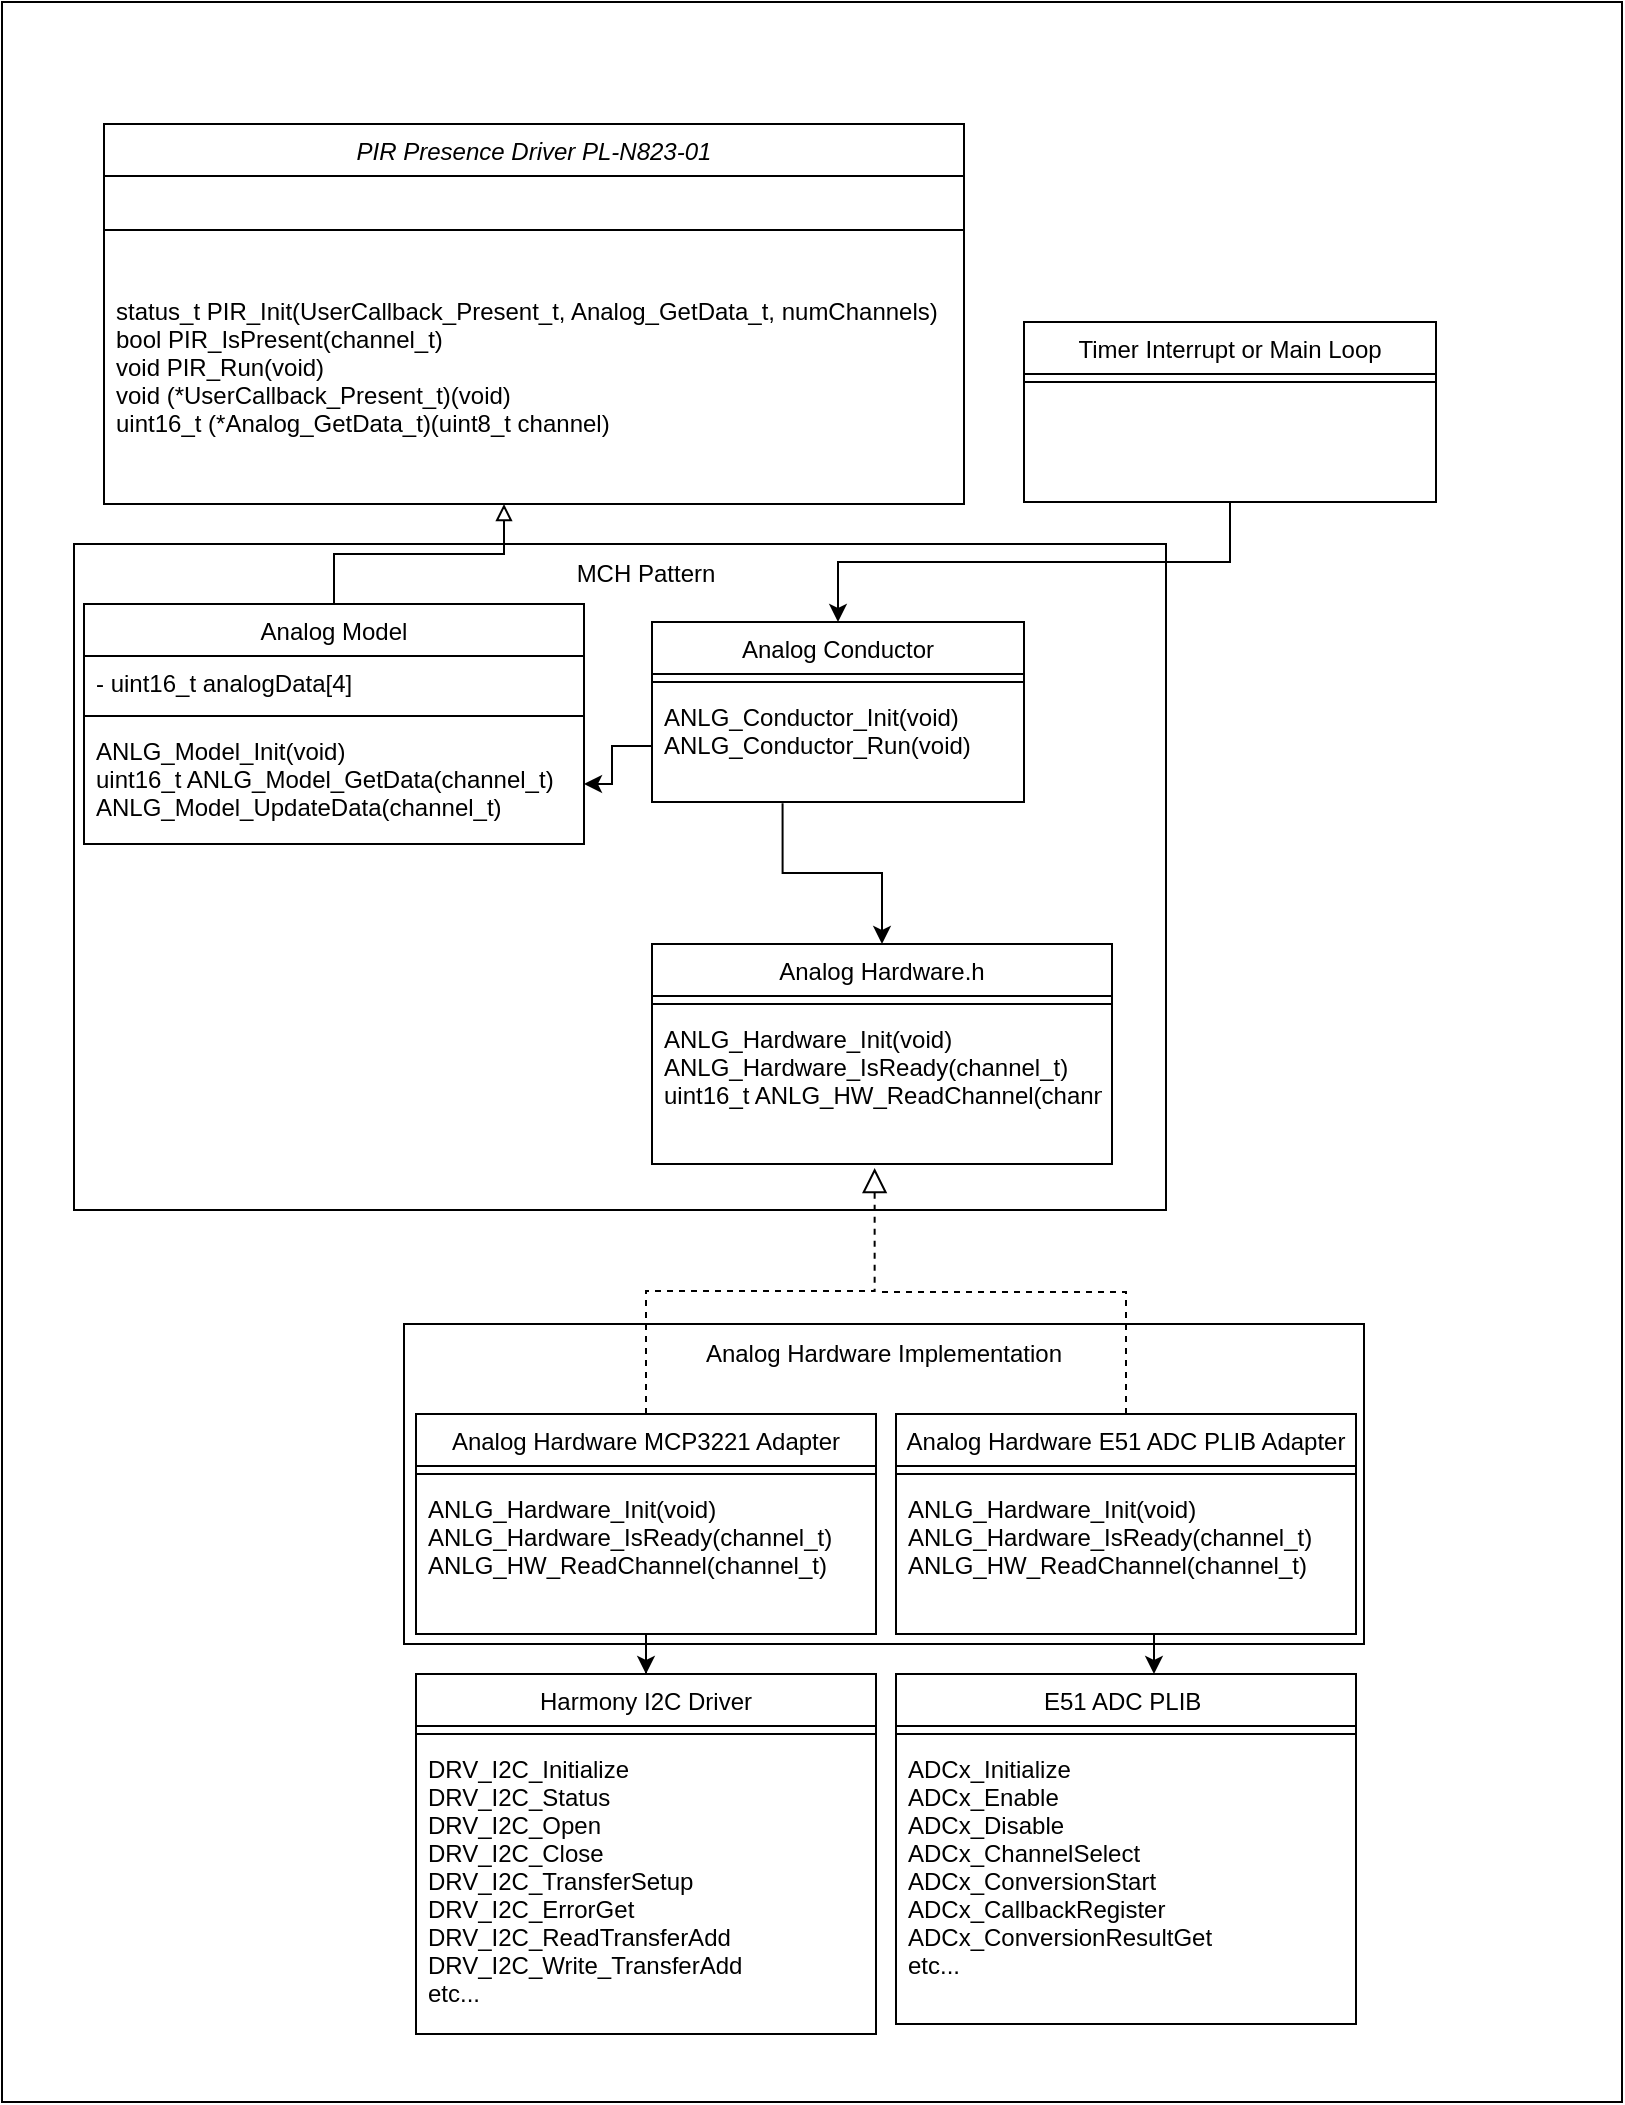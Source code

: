 <mxfile version="20.7.4" type="device"><diagram id="C5RBs43oDa-KdzZeNtuy" name="Page-1"><mxGraphModel dx="1706" dy="1163" grid="1" gridSize="10" guides="1" tooltips="1" connect="1" arrows="1" fold="1" page="1" pageScale="1" pageWidth="827" pageHeight="1169" math="0" shadow="0"><root><mxCell id="WIyWlLk6GJQsqaUBKTNV-0"/><mxCell id="WIyWlLk6GJQsqaUBKTNV-1" parent="WIyWlLk6GJQsqaUBKTNV-0"/><mxCell id="oJfcwJx9fNT-0sXFsB0b-14" value="" style="rounded=0;whiteSpace=wrap;html=1;" parent="WIyWlLk6GJQsqaUBKTNV-1" vertex="1"><mxGeometry x="9" y="59" width="810" height="1050" as="geometry"/></mxCell><mxCell id="zkfFHV4jXpPFQw0GAbJ--0" value="PIR Presence Driver PL-N823-01" style="swimlane;fontStyle=2;align=center;verticalAlign=top;childLayout=stackLayout;horizontal=1;startSize=26;horizontalStack=0;resizeParent=1;resizeLast=0;collapsible=1;marginBottom=0;rounded=0;shadow=0;strokeWidth=1;" parent="WIyWlLk6GJQsqaUBKTNV-1" vertex="1"><mxGeometry x="60" y="120" width="430" height="190" as="geometry"><mxRectangle x="230" y="140" width="160" height="26" as="alternateBounds"/></mxGeometry></mxCell><mxCell id="zkfFHV4jXpPFQw0GAbJ--4" value="" style="line;html=1;strokeWidth=1;align=left;verticalAlign=middle;spacingTop=-1;spacingLeft=3;spacingRight=3;rotatable=0;labelPosition=right;points=[];portConstraint=eastwest;" parent="zkfFHV4jXpPFQw0GAbJ--0" vertex="1"><mxGeometry y="26" width="430" height="54" as="geometry"/></mxCell><mxCell id="zkfFHV4jXpPFQw0GAbJ--5" value="status_t PIR_Init(UserCallback_Present_t, Analog_GetData_t, numChannels)&#10;bool PIR_IsPresent(channel_t)&#10;void PIR_Run(void)&#10;void (*UserCallback_Present_t)(void)&#10;uint16_t (*Analog_GetData_t)(uint8_t channel)" style="text;align=left;verticalAlign=top;spacingLeft=4;spacingRight=4;overflow=hidden;rotatable=0;points=[[0,0.5],[1,0.5]];portConstraint=eastwest;" parent="zkfFHV4jXpPFQw0GAbJ--0" vertex="1"><mxGeometry y="80" width="430" height="78" as="geometry"/></mxCell><mxCell id="15Qg_YyIpMsukOVjpsBJ-14" value="" style="rounded=0;whiteSpace=wrap;html=1;" vertex="1" parent="WIyWlLk6GJQsqaUBKTNV-1"><mxGeometry x="45" y="330" width="546" height="333" as="geometry"/></mxCell><mxCell id="zkfFHV4jXpPFQw0GAbJ--17" value="Analog Conductor" style="swimlane;fontStyle=0;align=center;verticalAlign=top;childLayout=stackLayout;horizontal=1;startSize=26;horizontalStack=0;resizeParent=1;resizeLast=0;collapsible=1;marginBottom=0;rounded=0;shadow=0;strokeWidth=1;" parent="WIyWlLk6GJQsqaUBKTNV-1" vertex="1"><mxGeometry x="334" y="369" width="186" height="90" as="geometry"><mxRectangle x="550" y="140" width="160" height="26" as="alternateBounds"/></mxGeometry></mxCell><mxCell id="zkfFHV4jXpPFQw0GAbJ--23" value="" style="line;html=1;strokeWidth=1;align=left;verticalAlign=middle;spacingTop=-1;spacingLeft=3;spacingRight=3;rotatable=0;labelPosition=right;points=[];portConstraint=eastwest;" parent="zkfFHV4jXpPFQw0GAbJ--17" vertex="1"><mxGeometry y="26" width="186" height="8" as="geometry"/></mxCell><mxCell id="zkfFHV4jXpPFQw0GAbJ--24" value="ANLG_Conductor_Init(void)&#10;ANLG_Conductor_Run(void)" style="text;align=left;verticalAlign=top;spacingLeft=4;spacingRight=4;overflow=hidden;rotatable=0;points=[[0,0.5],[1,0.5]];portConstraint=eastwest;" parent="zkfFHV4jXpPFQw0GAbJ--17" vertex="1"><mxGeometry y="34" width="186" height="56" as="geometry"/></mxCell><mxCell id="zkfFHV4jXpPFQw0GAbJ--26" value="" style="endArrow=classic;shadow=0;strokeWidth=1;rounded=0;endFill=1;edgeStyle=elbowEdgeStyle;elbow=vertical;exitX=0.5;exitY=1;exitDx=0;exitDy=0;" parent="WIyWlLk6GJQsqaUBKTNV-1" source="15Qg_YyIpMsukOVjpsBJ-7" target="zkfFHV4jXpPFQw0GAbJ--17" edge="1"><mxGeometry x="0.5" y="41" relative="1" as="geometry"><mxPoint x="334" y="310" as="sourcePoint"/><mxPoint x="540" y="192" as="targetPoint"/><mxPoint x="-40" y="32" as="offset"/></mxGeometry></mxCell><mxCell id="oJfcwJx9fNT-0sXFsB0b-1" value="Analog Hardware.h" style="swimlane;fontStyle=0;align=center;verticalAlign=top;childLayout=stackLayout;horizontal=1;startSize=26;horizontalStack=0;resizeParent=1;resizeLast=0;collapsible=1;marginBottom=0;rounded=0;shadow=0;strokeWidth=1;" parent="WIyWlLk6GJQsqaUBKTNV-1" vertex="1"><mxGeometry x="334" y="530" width="230" height="110" as="geometry"><mxRectangle x="550" y="140" width="160" height="26" as="alternateBounds"/></mxGeometry></mxCell><mxCell id="oJfcwJx9fNT-0sXFsB0b-7" value="" style="line;html=1;strokeWidth=1;align=left;verticalAlign=middle;spacingTop=-1;spacingLeft=3;spacingRight=3;rotatable=0;labelPosition=right;points=[];portConstraint=eastwest;" parent="oJfcwJx9fNT-0sXFsB0b-1" vertex="1"><mxGeometry y="26" width="230" height="8" as="geometry"/></mxCell><mxCell id="oJfcwJx9fNT-0sXFsB0b-8" value="ANLG_Hardware_Init(void)&#10;ANLG_Hardware_IsReady(channel_t)&#10;uint16_t ANLG_HW_ReadChannel(channel_t)" style="text;align=left;verticalAlign=top;spacingLeft=4;spacingRight=4;overflow=hidden;rotatable=0;points=[[0,0.5],[1,0.5]];portConstraint=eastwest;" parent="oJfcwJx9fNT-0sXFsB0b-1" vertex="1"><mxGeometry y="34" width="230" height="76" as="geometry"/></mxCell><mxCell id="oJfcwJx9fNT-0sXFsB0b-15" style="edgeStyle=orthogonalEdgeStyle;rounded=0;orthogonalLoop=1;jettySize=auto;html=1;exitX=0.351;exitY=1.011;exitDx=0;exitDy=0;entryX=0.5;entryY=0;entryDx=0;entryDy=0;exitPerimeter=0;" parent="WIyWlLk6GJQsqaUBKTNV-1" source="zkfFHV4jXpPFQw0GAbJ--24" target="oJfcwJx9fNT-0sXFsB0b-1" edge="1"><mxGeometry relative="1" as="geometry"/></mxCell><mxCell id="oJfcwJx9fNT-0sXFsB0b-16" value="Analog Model" style="swimlane;fontStyle=0;align=center;verticalAlign=top;childLayout=stackLayout;horizontal=1;startSize=26;horizontalStack=0;resizeParent=1;resizeLast=0;collapsible=1;marginBottom=0;rounded=0;shadow=0;strokeWidth=1;" parent="WIyWlLk6GJQsqaUBKTNV-1" vertex="1"><mxGeometry x="50" y="360" width="250" height="120" as="geometry"><mxRectangle x="230" y="140" width="160" height="26" as="alternateBounds"/></mxGeometry></mxCell><mxCell id="oJfcwJx9fNT-0sXFsB0b-17" value="- uint16_t analogData[4]" style="text;align=left;verticalAlign=top;spacingLeft=4;spacingRight=4;overflow=hidden;rotatable=0;points=[[0,0.5],[1,0.5]];portConstraint=eastwest;" parent="oJfcwJx9fNT-0sXFsB0b-16" vertex="1"><mxGeometry y="26" width="250" height="26" as="geometry"/></mxCell><mxCell id="oJfcwJx9fNT-0sXFsB0b-20" value="" style="line;html=1;strokeWidth=1;align=left;verticalAlign=middle;spacingTop=-1;spacingLeft=3;spacingRight=3;rotatable=0;labelPosition=right;points=[];portConstraint=eastwest;" parent="oJfcwJx9fNT-0sXFsB0b-16" vertex="1"><mxGeometry y="52" width="250" height="8" as="geometry"/></mxCell><mxCell id="oJfcwJx9fNT-0sXFsB0b-21" value="ANLG_Model_Init(void)&#10;uint16_t ANLG_Model_GetData(channel_t)&#10;ANLG_Model_UpdateData(channel_t)" style="text;align=left;verticalAlign=top;spacingLeft=4;spacingRight=4;overflow=hidden;rotatable=0;points=[[0,0.5],[1,0.5]];portConstraint=eastwest;" parent="oJfcwJx9fNT-0sXFsB0b-16" vertex="1"><mxGeometry y="60" width="250" height="60" as="geometry"/></mxCell><mxCell id="oJfcwJx9fNT-0sXFsB0b-22" value="" style="edgeStyle=orthogonalEdgeStyle;rounded=0;orthogonalLoop=1;jettySize=auto;html=1;" parent="WIyWlLk6GJQsqaUBKTNV-1" source="zkfFHV4jXpPFQw0GAbJ--24" target="oJfcwJx9fNT-0sXFsB0b-21" edge="1"><mxGeometry relative="1" as="geometry"/></mxCell><mxCell id="15Qg_YyIpMsukOVjpsBJ-10" value="" style="rounded=0;whiteSpace=wrap;html=1;" vertex="1" parent="WIyWlLk6GJQsqaUBKTNV-1"><mxGeometry x="210" y="720" width="480" height="160" as="geometry"/></mxCell><mxCell id="oJfcwJx9fNT-0sXFsB0b-23" value="Analog Hardware MCP3221 Adapter" style="swimlane;fontStyle=0;align=center;verticalAlign=top;childLayout=stackLayout;horizontal=1;startSize=26;horizontalStack=0;resizeParent=1;resizeLast=0;collapsible=1;marginBottom=0;rounded=0;shadow=0;strokeWidth=1;" parent="WIyWlLk6GJQsqaUBKTNV-1" vertex="1"><mxGeometry x="216" y="765" width="230" height="110" as="geometry"><mxRectangle x="550" y="140" width="160" height="26" as="alternateBounds"/></mxGeometry></mxCell><mxCell id="oJfcwJx9fNT-0sXFsB0b-24" value="" style="line;html=1;strokeWidth=1;align=left;verticalAlign=middle;spacingTop=-1;spacingLeft=3;spacingRight=3;rotatable=0;labelPosition=right;points=[];portConstraint=eastwest;" parent="oJfcwJx9fNT-0sXFsB0b-23" vertex="1"><mxGeometry y="26" width="230" height="8" as="geometry"/></mxCell><mxCell id="oJfcwJx9fNT-0sXFsB0b-25" value="ANLG_Hardware_Init(void)&#10;ANLG_Hardware_IsReady(channel_t)&#10;ANLG_HW_ReadChannel(channel_t)" style="text;align=left;verticalAlign=top;spacingLeft=4;spacingRight=4;overflow=hidden;rotatable=0;points=[[0,0.5],[1,0.5]];portConstraint=eastwest;" parent="oJfcwJx9fNT-0sXFsB0b-23" vertex="1"><mxGeometry y="34" width="230" height="76" as="geometry"/></mxCell><mxCell id="oJfcwJx9fNT-0sXFsB0b-38" style="edgeStyle=orthogonalEdgeStyle;rounded=0;orthogonalLoop=1;jettySize=auto;html=1;exitX=0.5;exitY=0;exitDx=0;exitDy=0;dashed=1;endArrow=none;endFill=0;" parent="WIyWlLk6GJQsqaUBKTNV-1" source="oJfcwJx9fNT-0sXFsB0b-27" edge="1"><mxGeometry relative="1" as="geometry"><mxPoint x="446" y="704" as="targetPoint"/><Array as="points"><mxPoint x="571" y="704"/></Array></mxGeometry></mxCell><mxCell id="oJfcwJx9fNT-0sXFsB0b-27" value="Analog Hardware E51 ADC PLIB Adapter" style="swimlane;fontStyle=0;align=center;verticalAlign=top;childLayout=stackLayout;horizontal=1;startSize=26;horizontalStack=0;resizeParent=1;resizeLast=0;collapsible=1;marginBottom=0;rounded=0;shadow=0;strokeWidth=1;" parent="WIyWlLk6GJQsqaUBKTNV-1" vertex="1"><mxGeometry x="456" y="765" width="230" height="110" as="geometry"><mxRectangle x="550" y="140" width="160" height="26" as="alternateBounds"/></mxGeometry></mxCell><mxCell id="oJfcwJx9fNT-0sXFsB0b-28" value="" style="line;html=1;strokeWidth=1;align=left;verticalAlign=middle;spacingTop=-1;spacingLeft=3;spacingRight=3;rotatable=0;labelPosition=right;points=[];portConstraint=eastwest;" parent="oJfcwJx9fNT-0sXFsB0b-27" vertex="1"><mxGeometry y="26" width="230" height="8" as="geometry"/></mxCell><mxCell id="oJfcwJx9fNT-0sXFsB0b-29" value="ANLG_Hardware_Init(void)&#10;ANLG_Hardware_IsReady(channel_t)&#10;ANLG_HW_ReadChannel(channel_t)" style="text;align=left;verticalAlign=top;spacingLeft=4;spacingRight=4;overflow=hidden;rotatable=0;points=[[0,0.5],[1,0.5]];portConstraint=eastwest;" parent="oJfcwJx9fNT-0sXFsB0b-27" vertex="1"><mxGeometry y="34" width="230" height="76" as="geometry"/></mxCell><mxCell id="oJfcwJx9fNT-0sXFsB0b-34" value="E51 ADC PLIB " style="swimlane;fontStyle=0;align=center;verticalAlign=top;childLayout=stackLayout;horizontal=1;startSize=26;horizontalStack=0;resizeParent=1;resizeLast=0;collapsible=1;marginBottom=0;rounded=0;shadow=0;strokeWidth=1;" parent="WIyWlLk6GJQsqaUBKTNV-1" vertex="1"><mxGeometry x="456" y="895" width="230" height="175" as="geometry"><mxRectangle x="550" y="140" width="160" height="26" as="alternateBounds"/></mxGeometry></mxCell><mxCell id="oJfcwJx9fNT-0sXFsB0b-35" value="" style="line;html=1;strokeWidth=1;align=left;verticalAlign=middle;spacingTop=-1;spacingLeft=3;spacingRight=3;rotatable=0;labelPosition=right;points=[];portConstraint=eastwest;" parent="oJfcwJx9fNT-0sXFsB0b-34" vertex="1"><mxGeometry y="26" width="230" height="8" as="geometry"/></mxCell><mxCell id="oJfcwJx9fNT-0sXFsB0b-36" value="ADCx_Initialize&#10;ADCx_Enable&#10;ADCx_Disable&#10;ADCx_ChannelSelect&#10;ADCx_ConversionStart&#10;ADCx_CallbackRegister&#10;ADCx_ConversionResultGet&#10;etc..." style="text;align=left;verticalAlign=top;spacingLeft=4;spacingRight=4;overflow=hidden;rotatable=0;points=[[0,0.5],[1,0.5]];portConstraint=eastwest;" parent="oJfcwJx9fNT-0sXFsB0b-34" vertex="1"><mxGeometry y="34" width="230" height="126" as="geometry"/></mxCell><mxCell id="oJfcwJx9fNT-0sXFsB0b-37" value="" style="endArrow=block;endSize=10;endFill=0;shadow=0;strokeWidth=1;rounded=0;edgeStyle=elbowEdgeStyle;elbow=vertical;exitX=0.5;exitY=0;exitDx=0;exitDy=0;dashed=1;entryX=0.484;entryY=1.026;entryDx=0;entryDy=0;entryPerimeter=0;" parent="WIyWlLk6GJQsqaUBKTNV-1" source="oJfcwJx9fNT-0sXFsB0b-23" target="oJfcwJx9fNT-0sXFsB0b-8" edge="1"><mxGeometry width="160" relative="1" as="geometry"><mxPoint x="440" y="540" as="sourcePoint"/><mxPoint x="680" y="480" as="targetPoint"/><Array as="points"/></mxGeometry></mxCell><mxCell id="oJfcwJx9fNT-0sXFsB0b-39" value="Harmony I2C Driver" style="swimlane;fontStyle=0;align=center;verticalAlign=top;childLayout=stackLayout;horizontal=1;startSize=26;horizontalStack=0;resizeParent=1;resizeLast=0;collapsible=1;marginBottom=0;rounded=0;shadow=0;strokeWidth=1;" parent="WIyWlLk6GJQsqaUBKTNV-1" vertex="1"><mxGeometry x="216" y="895" width="230" height="180" as="geometry"><mxRectangle x="550" y="140" width="160" height="26" as="alternateBounds"/></mxGeometry></mxCell><mxCell id="oJfcwJx9fNT-0sXFsB0b-40" value="" style="line;html=1;strokeWidth=1;align=left;verticalAlign=middle;spacingTop=-1;spacingLeft=3;spacingRight=3;rotatable=0;labelPosition=right;points=[];portConstraint=eastwest;" parent="oJfcwJx9fNT-0sXFsB0b-39" vertex="1"><mxGeometry y="26" width="230" height="8" as="geometry"/></mxCell><mxCell id="oJfcwJx9fNT-0sXFsB0b-41" value="DRV_I2C_Initialize&#10;DRV_I2C_Status&#10;DRV_I2C_Open&#10;DRV_I2C_Close&#10;DRV_I2C_TransferSetup&#10;DRV_I2C_ErrorGet&#10;DRV_I2C_ReadTransferAdd&#10;DRV_I2C_Write_TransferAdd&#10;etc..." style="text;align=left;verticalAlign=top;spacingLeft=4;spacingRight=4;overflow=hidden;rotatable=0;points=[[0,0.5],[1,0.5]];portConstraint=eastwest;" parent="oJfcwJx9fNT-0sXFsB0b-39" vertex="1"><mxGeometry y="34" width="230" height="146" as="geometry"/></mxCell><mxCell id="oJfcwJx9fNT-0sXFsB0b-42" style="edgeStyle=orthogonalEdgeStyle;rounded=0;orthogonalLoop=1;jettySize=auto;html=1;exitX=0.5;exitY=1;exitDx=0;exitDy=0;" parent="WIyWlLk6GJQsqaUBKTNV-1" source="oJfcwJx9fNT-0sXFsB0b-23" target="oJfcwJx9fNT-0sXFsB0b-39" edge="1"><mxGeometry relative="1" as="geometry"><mxPoint x="316" y="880.03" as="sourcePoint"/><mxPoint x="346" y="879.998" as="targetPoint"/><Array as="points"/></mxGeometry></mxCell><mxCell id="oJfcwJx9fNT-0sXFsB0b-43" style="edgeStyle=orthogonalEdgeStyle;rounded=0;orthogonalLoop=1;jettySize=auto;html=1;exitX=0.5;exitY=1;exitDx=0;exitDy=0;" parent="WIyWlLk6GJQsqaUBKTNV-1" edge="1"><mxGeometry relative="1" as="geometry"><mxPoint x="585" y="875" as="sourcePoint"/><mxPoint x="584.989" y="895" as="targetPoint"/><Array as="points"/></mxGeometry></mxCell><mxCell id="15Qg_YyIpMsukOVjpsBJ-6" value="" style="endArrow=none;shadow=0;strokeWidth=1;rounded=0;endFill=0;edgeStyle=elbowEdgeStyle;elbow=vertical;entryX=0.5;entryY=0;entryDx=0;entryDy=0;startArrow=block;startFill=0;" edge="1" parent="WIyWlLk6GJQsqaUBKTNV-1" target="oJfcwJx9fNT-0sXFsB0b-16"><mxGeometry x="0.5" y="41" relative="1" as="geometry"><mxPoint x="260" y="310" as="sourcePoint"/><mxPoint x="363" y="369" as="targetPoint"/><mxPoint x="-40" y="32" as="offset"/></mxGeometry></mxCell><mxCell id="15Qg_YyIpMsukOVjpsBJ-7" value="Timer Interrupt or Main Loop" style="swimlane;fontStyle=0;align=center;verticalAlign=top;childLayout=stackLayout;horizontal=1;startSize=26;horizontalStack=0;resizeParent=1;resizeLast=0;collapsible=1;marginBottom=0;rounded=0;shadow=0;strokeWidth=1;" vertex="1" parent="WIyWlLk6GJQsqaUBKTNV-1"><mxGeometry x="520" y="219" width="206" height="90" as="geometry"><mxRectangle x="550" y="140" width="160" height="26" as="alternateBounds"/></mxGeometry></mxCell><mxCell id="15Qg_YyIpMsukOVjpsBJ-8" value="" style="line;html=1;strokeWidth=1;align=left;verticalAlign=middle;spacingTop=-1;spacingLeft=3;spacingRight=3;rotatable=0;labelPosition=right;points=[];portConstraint=eastwest;" vertex="1" parent="15Qg_YyIpMsukOVjpsBJ-7"><mxGeometry y="26" width="206" height="8" as="geometry"/></mxCell><mxCell id="15Qg_YyIpMsukOVjpsBJ-11" value="Analog Hardware Implementation" style="text;html=1;strokeColor=none;fillColor=none;align=center;verticalAlign=middle;whiteSpace=wrap;rounded=0;" vertex="1" parent="WIyWlLk6GJQsqaUBKTNV-1"><mxGeometry x="350" y="720" width="200" height="30" as="geometry"/></mxCell><mxCell id="15Qg_YyIpMsukOVjpsBJ-15" value="MCH Pattern" style="text;html=1;strokeColor=none;fillColor=none;align=center;verticalAlign=middle;whiteSpace=wrap;rounded=0;" vertex="1" parent="WIyWlLk6GJQsqaUBKTNV-1"><mxGeometry x="231" y="330" width="200" height="30" as="geometry"/></mxCell></root></mxGraphModel></diagram></mxfile>